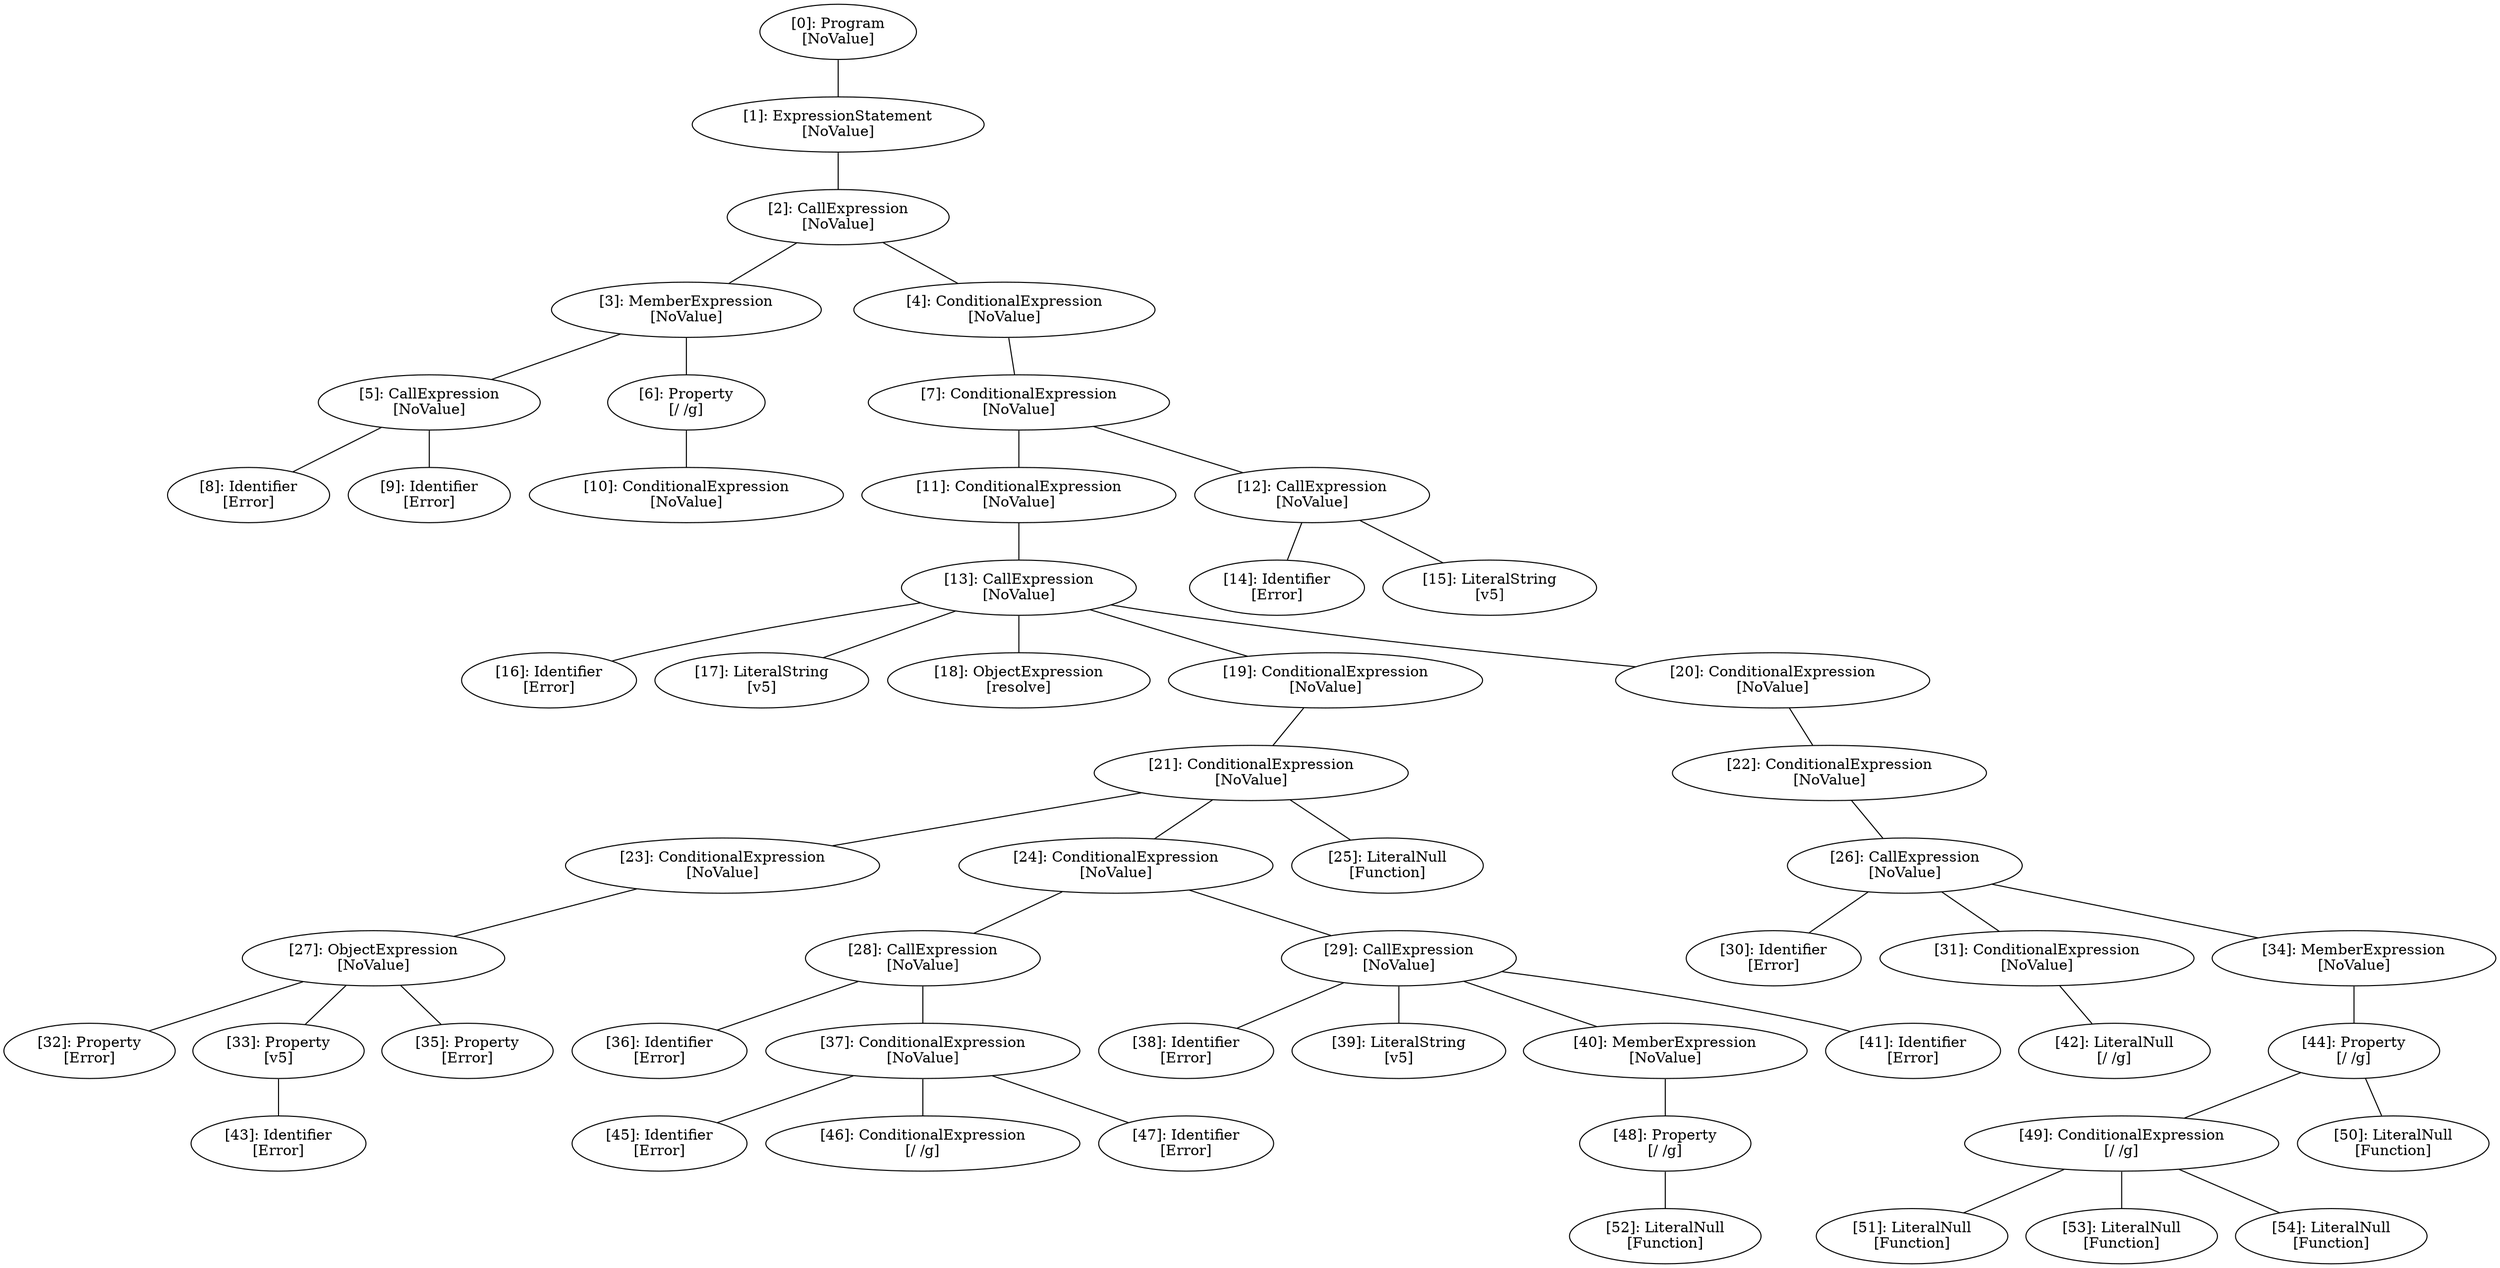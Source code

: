 // Result
graph {
	0 [label="[0]: Program
[NoValue]"]
	1 [label="[1]: ExpressionStatement
[NoValue]"]
	2 [label="[2]: CallExpression
[NoValue]"]
	3 [label="[3]: MemberExpression
[NoValue]"]
	4 [label="[4]: ConditionalExpression
[NoValue]"]
	5 [label="[5]: CallExpression
[NoValue]"]
	6 [label="[6]: Property
[/ /g]"]
	7 [label="[7]: ConditionalExpression
[NoValue]"]
	8 [label="[8]: Identifier
[Error]"]
	9 [label="[9]: Identifier
[Error]"]
	10 [label="[10]: ConditionalExpression
[NoValue]"]
	11 [label="[11]: ConditionalExpression
[NoValue]"]
	12 [label="[12]: CallExpression
[NoValue]"]
	13 [label="[13]: CallExpression
[NoValue]"]
	14 [label="[14]: Identifier
[Error]"]
	15 [label="[15]: LiteralString
[v5]"]
	16 [label="[16]: Identifier
[Error]"]
	17 [label="[17]: LiteralString
[v5]"]
	18 [label="[18]: ObjectExpression
[resolve]"]
	19 [label="[19]: ConditionalExpression
[NoValue]"]
	20 [label="[20]: ConditionalExpression
[NoValue]"]
	21 [label="[21]: ConditionalExpression
[NoValue]"]
	22 [label="[22]: ConditionalExpression
[NoValue]"]
	23 [label="[23]: ConditionalExpression
[NoValue]"]
	24 [label="[24]: ConditionalExpression
[NoValue]"]
	25 [label="[25]: LiteralNull
[Function]"]
	26 [label="[26]: CallExpression
[NoValue]"]
	27 [label="[27]: ObjectExpression
[NoValue]"]
	28 [label="[28]: CallExpression
[NoValue]"]
	29 [label="[29]: CallExpression
[NoValue]"]
	30 [label="[30]: Identifier
[Error]"]
	31 [label="[31]: ConditionalExpression
[NoValue]"]
	32 [label="[32]: Property
[Error]"]
	33 [label="[33]: Property
[v5]"]
	34 [label="[34]: MemberExpression
[NoValue]"]
	35 [label="[35]: Property
[Error]"]
	36 [label="[36]: Identifier
[Error]"]
	37 [label="[37]: ConditionalExpression
[NoValue]"]
	38 [label="[38]: Identifier
[Error]"]
	39 [label="[39]: LiteralString
[v5]"]
	40 [label="[40]: MemberExpression
[NoValue]"]
	41 [label="[41]: Identifier
[Error]"]
	42 [label="[42]: LiteralNull
[/ /g]"]
	43 [label="[43]: Identifier
[Error]"]
	44 [label="[44]: Property
[/ /g]"]
	45 [label="[45]: Identifier
[Error]"]
	46 [label="[46]: ConditionalExpression
[/ /g]"]
	47 [label="[47]: Identifier
[Error]"]
	48 [label="[48]: Property
[/ /g]"]
	49 [label="[49]: ConditionalExpression
[/ /g]"]
	50 [label="[50]: LiteralNull
[Function]"]
	51 [label="[51]: LiteralNull
[Function]"]
	52 [label="[52]: LiteralNull
[Function]"]
	53 [label="[53]: LiteralNull
[Function]"]
	54 [label="[54]: LiteralNull
[Function]"]
	0 -- 1
	1 -- 2
	2 -- 3
	2 -- 4
	3 -- 5
	3 -- 6
	4 -- 7
	5 -- 8
	5 -- 9
	6 -- 10
	7 -- 11
	7 -- 12
	11 -- 13
	12 -- 14
	12 -- 15
	13 -- 16
	13 -- 17
	13 -- 18
	13 -- 19
	13 -- 20
	19 -- 21
	20 -- 22
	21 -- 23
	21 -- 24
	21 -- 25
	22 -- 26
	23 -- 27
	24 -- 28
	24 -- 29
	26 -- 30
	26 -- 31
	26 -- 34
	27 -- 32
	27 -- 33
	27 -- 35
	28 -- 36
	28 -- 37
	29 -- 38
	29 -- 39
	29 -- 40
	29 -- 41
	31 -- 42
	33 -- 43
	34 -- 44
	37 -- 45
	37 -- 46
	37 -- 47
	40 -- 48
	44 -- 49
	44 -- 50
	48 -- 52
	49 -- 51
	49 -- 53
	49 -- 54
}
